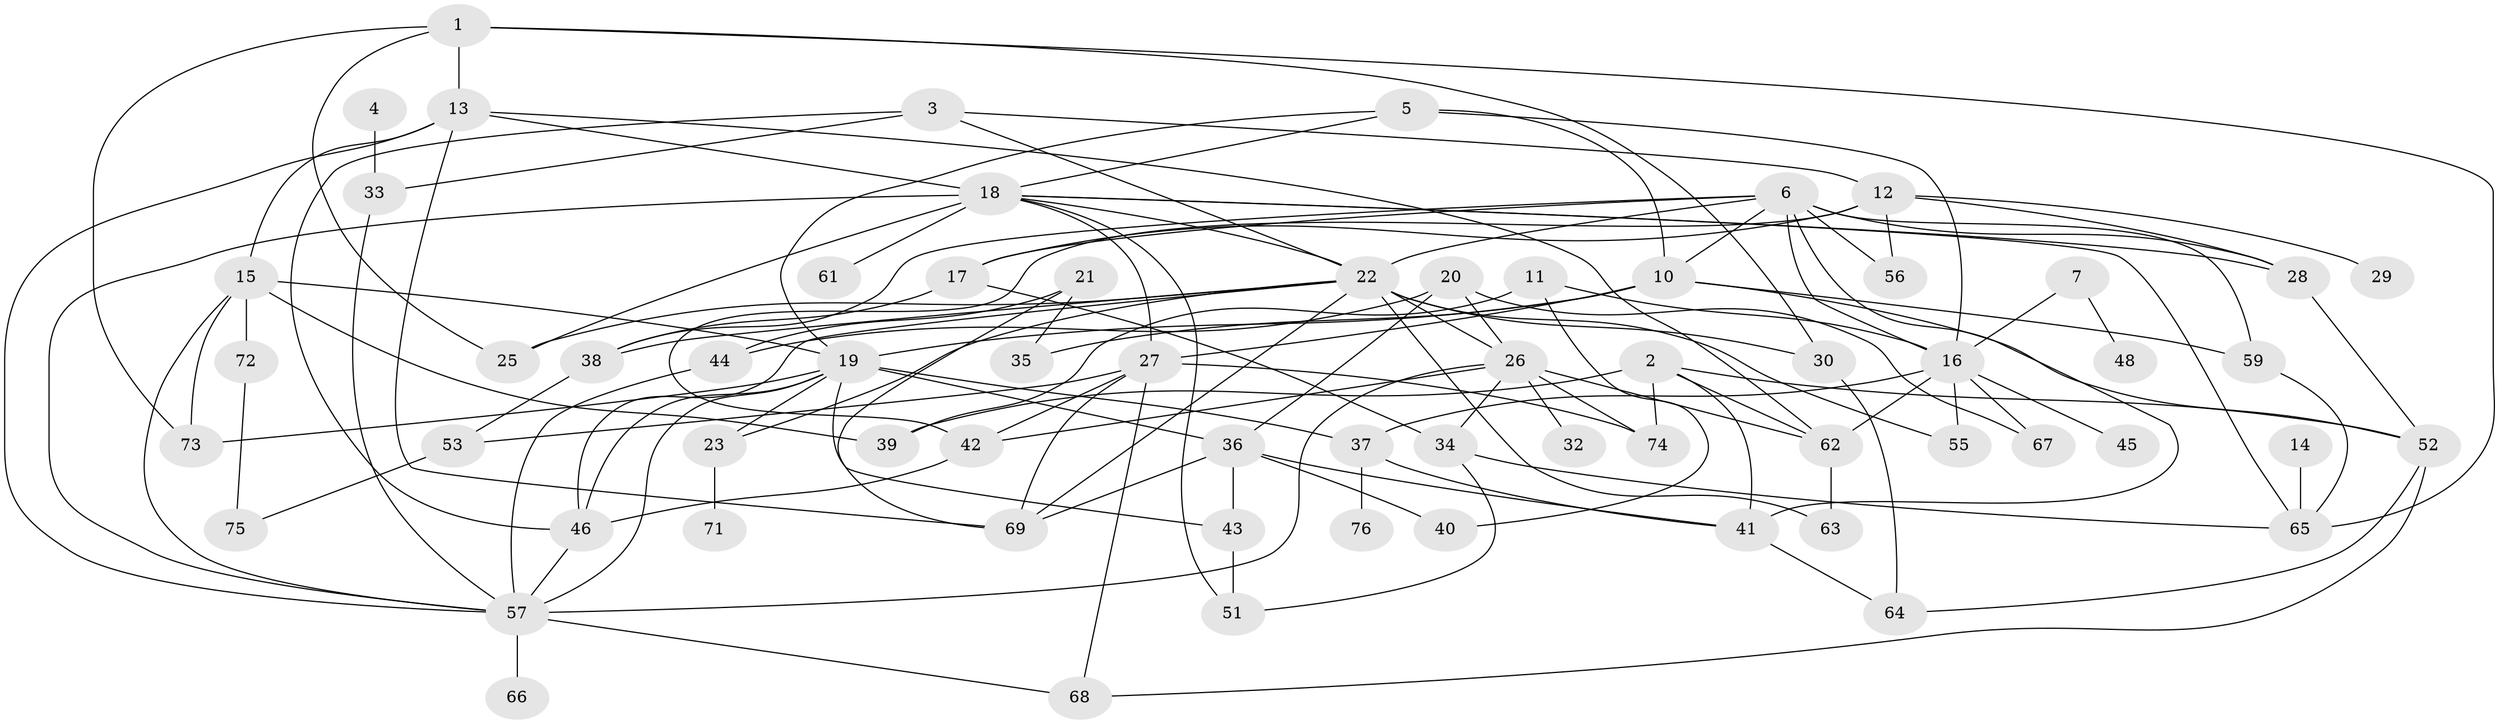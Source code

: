 // original degree distribution, {1: 0.15436241610738255, 6: 0.04697986577181208, 3: 0.2483221476510067, 2: 0.2483221476510067, 4: 0.1476510067114094, 0: 0.06711409395973154, 7: 0.020134228187919462, 8: 0.006711409395973154, 5: 0.053691275167785234, 9: 0.006711409395973154}
// Generated by graph-tools (version 1.1) at 2025/48/03/04/25 22:48:00]
// undirected, 65 vertices, 129 edges
graph export_dot {
  node [color=gray90,style=filled];
  1;
  2;
  3;
  4;
  5;
  6;
  7;
  10;
  11;
  12;
  13;
  14;
  15;
  16;
  17;
  18;
  19;
  20;
  21;
  22;
  23;
  25;
  26;
  27;
  28;
  29;
  30;
  32;
  33;
  34;
  35;
  36;
  37;
  38;
  39;
  40;
  41;
  42;
  43;
  44;
  45;
  46;
  48;
  51;
  52;
  53;
  55;
  56;
  57;
  59;
  61;
  62;
  63;
  64;
  65;
  66;
  67;
  68;
  69;
  71;
  72;
  73;
  74;
  75;
  76;
  1 -- 13 [weight=1.0];
  1 -- 25 [weight=1.0];
  1 -- 30 [weight=1.0];
  1 -- 65 [weight=1.0];
  1 -- 73 [weight=1.0];
  2 -- 39 [weight=1.0];
  2 -- 41 [weight=1.0];
  2 -- 52 [weight=1.0];
  2 -- 62 [weight=1.0];
  2 -- 74 [weight=1.0];
  3 -- 12 [weight=1.0];
  3 -- 22 [weight=1.0];
  3 -- 33 [weight=1.0];
  3 -- 46 [weight=1.0];
  4 -- 33 [weight=3.0];
  5 -- 10 [weight=1.0];
  5 -- 16 [weight=1.0];
  5 -- 18 [weight=1.0];
  5 -- 19 [weight=1.0];
  6 -- 10 [weight=1.0];
  6 -- 16 [weight=1.0];
  6 -- 17 [weight=3.0];
  6 -- 22 [weight=2.0];
  6 -- 28 [weight=1.0];
  6 -- 38 [weight=1.0];
  6 -- 41 [weight=1.0];
  6 -- 56 [weight=1.0];
  6 -- 59 [weight=1.0];
  7 -- 16 [weight=1.0];
  7 -- 48 [weight=1.0];
  10 -- 19 [weight=1.0];
  10 -- 27 [weight=1.0];
  10 -- 35 [weight=2.0];
  10 -- 52 [weight=1.0];
  10 -- 59 [weight=1.0];
  11 -- 16 [weight=1.0];
  11 -- 39 [weight=1.0];
  11 -- 40 [weight=1.0];
  12 -- 17 [weight=1.0];
  12 -- 28 [weight=1.0];
  12 -- 29 [weight=1.0];
  12 -- 42 [weight=1.0];
  12 -- 56 [weight=1.0];
  13 -- 15 [weight=1.0];
  13 -- 18 [weight=1.0];
  13 -- 57 [weight=1.0];
  13 -- 62 [weight=1.0];
  13 -- 69 [weight=1.0];
  14 -- 65 [weight=1.0];
  15 -- 19 [weight=1.0];
  15 -- 39 [weight=1.0];
  15 -- 57 [weight=1.0];
  15 -- 72 [weight=1.0];
  15 -- 73 [weight=1.0];
  16 -- 37 [weight=1.0];
  16 -- 45 [weight=1.0];
  16 -- 55 [weight=1.0];
  16 -- 62 [weight=2.0];
  16 -- 67 [weight=1.0];
  17 -- 34 [weight=1.0];
  17 -- 38 [weight=1.0];
  18 -- 22 [weight=1.0];
  18 -- 25 [weight=3.0];
  18 -- 27 [weight=1.0];
  18 -- 28 [weight=1.0];
  18 -- 51 [weight=1.0];
  18 -- 57 [weight=1.0];
  18 -- 61 [weight=1.0];
  18 -- 65 [weight=1.0];
  19 -- 23 [weight=1.0];
  19 -- 36 [weight=1.0];
  19 -- 37 [weight=1.0];
  19 -- 43 [weight=1.0];
  19 -- 46 [weight=1.0];
  19 -- 57 [weight=1.0];
  19 -- 73 [weight=1.0];
  20 -- 26 [weight=1.0];
  20 -- 36 [weight=1.0];
  20 -- 44 [weight=1.0];
  20 -- 67 [weight=1.0];
  21 -- 35 [weight=1.0];
  21 -- 44 [weight=1.0];
  21 -- 69 [weight=1.0];
  22 -- 23 [weight=1.0];
  22 -- 25 [weight=1.0];
  22 -- 26 [weight=1.0];
  22 -- 30 [weight=1.0];
  22 -- 38 [weight=1.0];
  22 -- 46 [weight=1.0];
  22 -- 55 [weight=1.0];
  22 -- 63 [weight=1.0];
  22 -- 69 [weight=1.0];
  23 -- 71 [weight=1.0];
  26 -- 32 [weight=1.0];
  26 -- 34 [weight=1.0];
  26 -- 42 [weight=1.0];
  26 -- 57 [weight=1.0];
  26 -- 62 [weight=1.0];
  26 -- 74 [weight=1.0];
  27 -- 42 [weight=1.0];
  27 -- 53 [weight=1.0];
  27 -- 68 [weight=1.0];
  27 -- 69 [weight=1.0];
  27 -- 74 [weight=1.0];
  28 -- 52 [weight=1.0];
  30 -- 64 [weight=1.0];
  33 -- 57 [weight=1.0];
  34 -- 51 [weight=1.0];
  34 -- 65 [weight=1.0];
  36 -- 40 [weight=1.0];
  36 -- 41 [weight=1.0];
  36 -- 43 [weight=1.0];
  36 -- 69 [weight=1.0];
  37 -- 41 [weight=1.0];
  37 -- 76 [weight=1.0];
  38 -- 53 [weight=1.0];
  41 -- 64 [weight=1.0];
  42 -- 46 [weight=1.0];
  43 -- 51 [weight=1.0];
  44 -- 57 [weight=1.0];
  46 -- 57 [weight=1.0];
  52 -- 64 [weight=1.0];
  52 -- 68 [weight=1.0];
  53 -- 75 [weight=1.0];
  57 -- 66 [weight=1.0];
  57 -- 68 [weight=1.0];
  59 -- 65 [weight=1.0];
  62 -- 63 [weight=1.0];
  72 -- 75 [weight=1.0];
}
